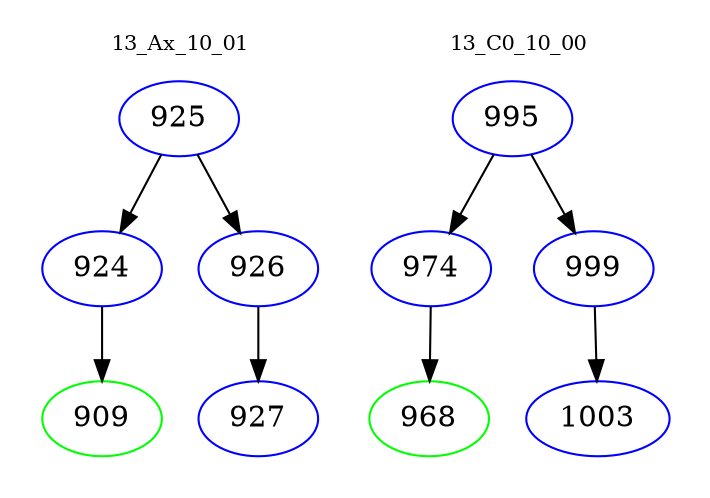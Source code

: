 digraph{
subgraph cluster_0 {
color = white
label = "13_Ax_10_01";
fontsize=10;
T0_925 [label="925", color="blue"]
T0_925 -> T0_924 [color="black"]
T0_924 [label="924", color="blue"]
T0_924 -> T0_909 [color="black"]
T0_909 [label="909", color="green"]
T0_925 -> T0_926 [color="black"]
T0_926 [label="926", color="blue"]
T0_926 -> T0_927 [color="black"]
T0_927 [label="927", color="blue"]
}
subgraph cluster_1 {
color = white
label = "13_C0_10_00";
fontsize=10;
T1_995 [label="995", color="blue"]
T1_995 -> T1_974 [color="black"]
T1_974 [label="974", color="blue"]
T1_974 -> T1_968 [color="black"]
T1_968 [label="968", color="green"]
T1_995 -> T1_999 [color="black"]
T1_999 [label="999", color="blue"]
T1_999 -> T1_1003 [color="black"]
T1_1003 [label="1003", color="blue"]
}
}
